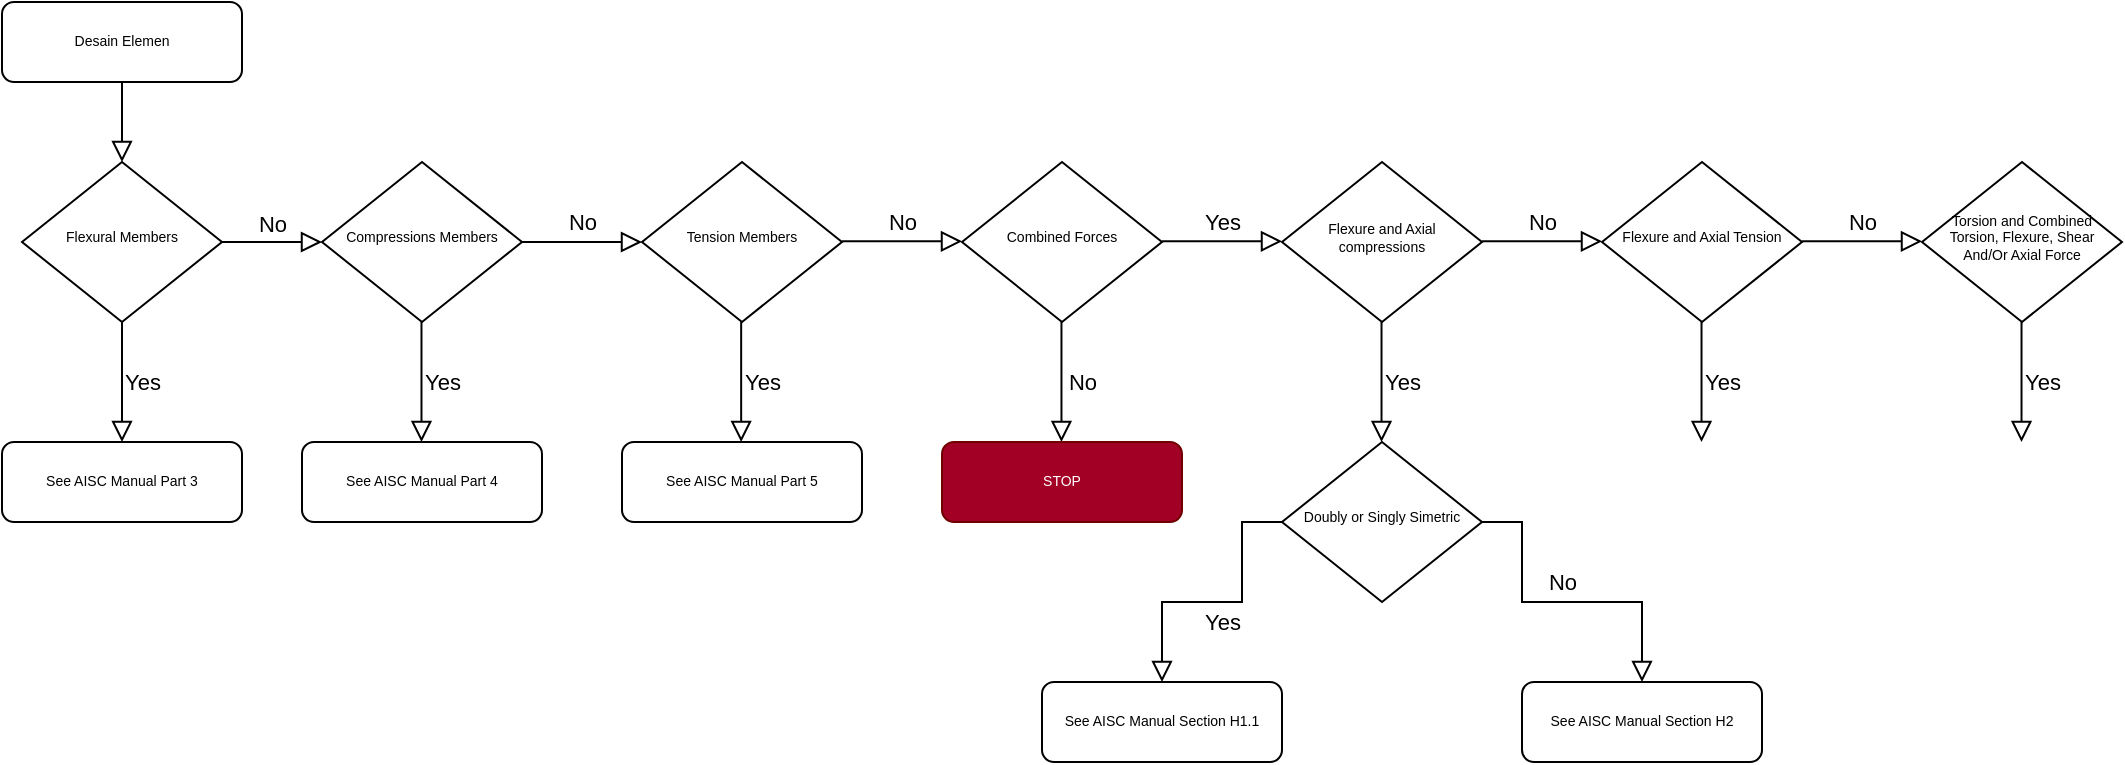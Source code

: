 <mxfile version="18.0.6" type="github">
  <diagram id="C5RBs43oDa-KdzZeNtuy" name="Page-1">
    <mxGraphModel dx="408" dy="470" grid="1" gridSize="10" guides="1" tooltips="1" connect="1" arrows="1" fold="1" page="1" pageScale="1" pageWidth="3300" pageHeight="4681" math="0" shadow="0">
      <root>
        <mxCell id="WIyWlLk6GJQsqaUBKTNV-0" />
        <mxCell id="WIyWlLk6GJQsqaUBKTNV-1" parent="WIyWlLk6GJQsqaUBKTNV-0" />
        <mxCell id="jvSXbim7RQ2kWvmTT3K5-10" style="edgeStyle=none;curved=1;rounded=0;orthogonalLoop=1;jettySize=auto;html=1;exitX=0.5;exitY=1;exitDx=0;exitDy=0;entryX=0.5;entryY=0;entryDx=0;entryDy=0;endArrow=block;startSize=6;endSize=8;sourcePerimeterSpacing=0;targetPerimeterSpacing=0;endFill=0;" edge="1" parent="WIyWlLk6GJQsqaUBKTNV-1" source="jvSXbim7RQ2kWvmTT3K5-0" target="jvSXbim7RQ2kWvmTT3K5-3">
          <mxGeometry relative="1" as="geometry" />
        </mxCell>
        <mxCell id="jvSXbim7RQ2kWvmTT3K5-0" value="Desain Elemen" style="rounded=1;whiteSpace=wrap;html=1;fontSize=7;glass=0;strokeWidth=1;shadow=0;" vertex="1" parent="WIyWlLk6GJQsqaUBKTNV-1">
          <mxGeometry y="40" width="120" height="40" as="geometry" />
        </mxCell>
        <mxCell id="jvSXbim7RQ2kWvmTT3K5-3" value="Flexural Members" style="rhombus;whiteSpace=wrap;html=1;shadow=0;fontFamily=Helvetica;fontSize=7;align=center;strokeWidth=1;spacing=6;spacingTop=-4;" vertex="1" parent="WIyWlLk6GJQsqaUBKTNV-1">
          <mxGeometry x="10" y="120" width="100" height="80" as="geometry" />
        </mxCell>
        <mxCell id="jvSXbim7RQ2kWvmTT3K5-4" value="No" style="edgeStyle=orthogonalEdgeStyle;rounded=0;html=1;jettySize=auto;orthogonalLoop=1;fontSize=11;endArrow=block;endFill=0;endSize=8;strokeWidth=1;shadow=0;labelBackgroundColor=none;entryX=0;entryY=0.5;entryDx=0;entryDy=0;" edge="1" parent="WIyWlLk6GJQsqaUBKTNV-1" source="jvSXbim7RQ2kWvmTT3K5-3">
          <mxGeometry y="10" relative="1" as="geometry">
            <mxPoint as="offset" />
            <mxPoint x="120.0" y="169.71" as="sourcePoint" />
            <mxPoint x="160" y="160" as="targetPoint" />
          </mxGeometry>
        </mxCell>
        <mxCell id="jvSXbim7RQ2kWvmTT3K5-9" value="Yes" style="edgeStyle=orthogonalEdgeStyle;rounded=0;html=1;jettySize=auto;orthogonalLoop=1;fontSize=11;endArrow=block;endFill=0;endSize=8;strokeWidth=1;shadow=0;labelBackgroundColor=none;entryX=0.5;entryY=0;entryDx=0;entryDy=0;exitX=0.5;exitY=1;exitDx=0;exitDy=0;" edge="1" parent="WIyWlLk6GJQsqaUBKTNV-1" source="jvSXbim7RQ2kWvmTT3K5-3">
          <mxGeometry y="10" relative="1" as="geometry">
            <mxPoint as="offset" />
            <mxPoint x="50" y="260" as="sourcePoint" />
            <mxPoint x="60" y="260.0" as="targetPoint" />
          </mxGeometry>
        </mxCell>
        <mxCell id="jvSXbim7RQ2kWvmTT3K5-15" value="Compressions Members" style="rhombus;whiteSpace=wrap;html=1;shadow=0;fontFamily=Helvetica;fontSize=7;align=center;strokeWidth=1;spacing=6;spacingTop=-4;" vertex="1" parent="WIyWlLk6GJQsqaUBKTNV-1">
          <mxGeometry x="160" y="120" width="100" height="80" as="geometry" />
        </mxCell>
        <mxCell id="jvSXbim7RQ2kWvmTT3K5-16" value="Tension Members" style="rhombus;whiteSpace=wrap;html=1;shadow=0;fontFamily=Helvetica;fontSize=7;align=center;strokeWidth=1;spacing=6;spacingTop=-4;" vertex="1" parent="WIyWlLk6GJQsqaUBKTNV-1">
          <mxGeometry x="320" y="120" width="100" height="80" as="geometry" />
        </mxCell>
        <mxCell id="jvSXbim7RQ2kWvmTT3K5-17" value="Combined Forces" style="rhombus;whiteSpace=wrap;html=1;shadow=0;fontFamily=Helvetica;fontSize=7;align=center;strokeWidth=1;spacing=6;spacingTop=-4;" vertex="1" parent="WIyWlLk6GJQsqaUBKTNV-1">
          <mxGeometry x="480" y="120" width="100" height="80" as="geometry" />
        </mxCell>
        <mxCell id="jvSXbim7RQ2kWvmTT3K5-18" value="Flexure and Axial compressions" style="rhombus;whiteSpace=wrap;html=1;shadow=0;fontFamily=Helvetica;fontSize=7;align=center;strokeWidth=1;spacing=6;spacingTop=-4;" vertex="1" parent="WIyWlLk6GJQsqaUBKTNV-1">
          <mxGeometry x="640" y="120" width="100" height="80" as="geometry" />
        </mxCell>
        <mxCell id="jvSXbim7RQ2kWvmTT3K5-19" value="Flexure and Axial Tension" style="rhombus;whiteSpace=wrap;html=1;shadow=0;fontFamily=Helvetica;fontSize=7;align=center;strokeWidth=1;spacing=6;spacingTop=-4;" vertex="1" parent="WIyWlLk6GJQsqaUBKTNV-1">
          <mxGeometry x="800" y="120" width="100" height="80" as="geometry" />
        </mxCell>
        <mxCell id="jvSXbim7RQ2kWvmTT3K5-20" value="Torsion and Combined Torsion, Flexure, Shear And/Or Axial Force" style="rhombus;whiteSpace=wrap;html=1;shadow=0;fontFamily=Helvetica;fontSize=7;align=center;strokeWidth=1;spacing=6;spacingTop=-4;" vertex="1" parent="WIyWlLk6GJQsqaUBKTNV-1">
          <mxGeometry x="960" y="120" width="100" height="80" as="geometry" />
        </mxCell>
        <mxCell id="jvSXbim7RQ2kWvmTT3K5-21" value="Yes" style="edgeStyle=orthogonalEdgeStyle;rounded=0;html=1;jettySize=auto;orthogonalLoop=1;fontSize=11;endArrow=block;endFill=0;endSize=8;strokeWidth=1;shadow=0;labelBackgroundColor=none;entryX=0.5;entryY=0;entryDx=0;entryDy=0;exitX=0.5;exitY=1;exitDx=0;exitDy=0;" edge="1" parent="WIyWlLk6GJQsqaUBKTNV-1">
          <mxGeometry y="10" relative="1" as="geometry">
            <mxPoint as="offset" />
            <mxPoint x="209.74" y="200" as="sourcePoint" />
            <mxPoint x="209.74" y="260.0" as="targetPoint" />
          </mxGeometry>
        </mxCell>
        <mxCell id="jvSXbim7RQ2kWvmTT3K5-22" value="Yes" style="edgeStyle=orthogonalEdgeStyle;rounded=0;html=1;jettySize=auto;orthogonalLoop=1;fontSize=11;endArrow=block;endFill=0;endSize=8;strokeWidth=1;shadow=0;labelBackgroundColor=none;entryX=0.5;entryY=0;entryDx=0;entryDy=0;exitX=0.5;exitY=1;exitDx=0;exitDy=0;" edge="1" parent="WIyWlLk6GJQsqaUBKTNV-1">
          <mxGeometry y="10" relative="1" as="geometry">
            <mxPoint as="offset" />
            <mxPoint x="849.76" y="200" as="sourcePoint" />
            <mxPoint x="849.76" y="260.0" as="targetPoint" />
          </mxGeometry>
        </mxCell>
        <mxCell id="jvSXbim7RQ2kWvmTT3K5-23" value="Yes" style="edgeStyle=orthogonalEdgeStyle;rounded=0;html=1;jettySize=auto;orthogonalLoop=1;fontSize=11;endArrow=block;endFill=0;endSize=8;strokeWidth=1;shadow=0;labelBackgroundColor=none;entryX=0.5;entryY=0;entryDx=0;entryDy=0;exitX=0.5;exitY=1;exitDx=0;exitDy=0;" edge="1" parent="WIyWlLk6GJQsqaUBKTNV-1">
          <mxGeometry y="10" relative="1" as="geometry">
            <mxPoint as="offset" />
            <mxPoint x="689.76" y="200" as="sourcePoint" />
            <mxPoint x="689.76" y="260.0" as="targetPoint" />
          </mxGeometry>
        </mxCell>
        <mxCell id="jvSXbim7RQ2kWvmTT3K5-24" value="No" style="edgeStyle=orthogonalEdgeStyle;rounded=0;html=1;jettySize=auto;orthogonalLoop=1;fontSize=11;endArrow=block;endFill=0;endSize=8;strokeWidth=1;shadow=0;labelBackgroundColor=none;entryX=0.5;entryY=0;entryDx=0;entryDy=0;exitX=0.5;exitY=1;exitDx=0;exitDy=0;" edge="1" parent="WIyWlLk6GJQsqaUBKTNV-1">
          <mxGeometry y="10" relative="1" as="geometry">
            <mxPoint as="offset" />
            <mxPoint x="529.73" y="200" as="sourcePoint" />
            <mxPoint x="529.73" y="260.0" as="targetPoint" />
          </mxGeometry>
        </mxCell>
        <mxCell id="jvSXbim7RQ2kWvmTT3K5-25" value="Yes" style="edgeStyle=orthogonalEdgeStyle;rounded=0;html=1;jettySize=auto;orthogonalLoop=1;fontSize=11;endArrow=block;endFill=0;endSize=8;strokeWidth=1;shadow=0;labelBackgroundColor=none;entryX=0.5;entryY=0;entryDx=0;entryDy=0;exitX=0.5;exitY=1;exitDx=0;exitDy=0;" edge="1" parent="WIyWlLk6GJQsqaUBKTNV-1">
          <mxGeometry y="10" relative="1" as="geometry">
            <mxPoint as="offset" />
            <mxPoint x="369.58" y="200" as="sourcePoint" />
            <mxPoint x="369.58" y="260.0" as="targetPoint" />
          </mxGeometry>
        </mxCell>
        <mxCell id="jvSXbim7RQ2kWvmTT3K5-26" value="Yes" style="edgeStyle=orthogonalEdgeStyle;rounded=0;html=1;jettySize=auto;orthogonalLoop=1;fontSize=11;endArrow=block;endFill=0;endSize=8;strokeWidth=1;shadow=0;labelBackgroundColor=none;entryX=0.5;entryY=0;entryDx=0;entryDy=0;exitX=0.5;exitY=1;exitDx=0;exitDy=0;" edge="1" parent="WIyWlLk6GJQsqaUBKTNV-1">
          <mxGeometry y="10" relative="1" as="geometry">
            <mxPoint as="offset" />
            <mxPoint x="1009.76" y="200" as="sourcePoint" />
            <mxPoint x="1009.76" y="260.0" as="targetPoint" />
          </mxGeometry>
        </mxCell>
        <mxCell id="jvSXbim7RQ2kWvmTT3K5-27" value="No" style="edgeStyle=orthogonalEdgeStyle;rounded=0;html=1;jettySize=auto;orthogonalLoop=1;fontSize=11;endArrow=block;endFill=0;endSize=8;strokeWidth=1;shadow=0;labelBackgroundColor=none;entryX=0;entryY=0.5;entryDx=0;entryDy=0;exitX=1;exitY=0.5;exitDx=0;exitDy=0;" edge="1" parent="WIyWlLk6GJQsqaUBKTNV-1" source="jvSXbim7RQ2kWvmTT3K5-15" target="jvSXbim7RQ2kWvmTT3K5-16">
          <mxGeometry y="10" relative="1" as="geometry">
            <mxPoint as="offset" />
            <mxPoint x="120" y="170" as="sourcePoint" />
            <mxPoint x="170" y="170" as="targetPoint" />
          </mxGeometry>
        </mxCell>
        <mxCell id="jvSXbim7RQ2kWvmTT3K5-28" value="No" style="edgeStyle=orthogonalEdgeStyle;rounded=0;html=1;jettySize=auto;orthogonalLoop=1;fontSize=11;endArrow=block;endFill=0;endSize=8;strokeWidth=1;shadow=0;labelBackgroundColor=none;entryX=0;entryY=0.5;entryDx=0;entryDy=0;exitX=1;exitY=0.5;exitDx=0;exitDy=0;" edge="1" parent="WIyWlLk6GJQsqaUBKTNV-1">
          <mxGeometry y="10" relative="1" as="geometry">
            <mxPoint as="offset" />
            <mxPoint x="420" y="159.67" as="sourcePoint" />
            <mxPoint x="480" y="159.67" as="targetPoint" />
          </mxGeometry>
        </mxCell>
        <mxCell id="jvSXbim7RQ2kWvmTT3K5-29" value="Yes" style="edgeStyle=orthogonalEdgeStyle;rounded=0;html=1;jettySize=auto;orthogonalLoop=1;fontSize=11;endArrow=block;endFill=0;endSize=8;strokeWidth=1;shadow=0;labelBackgroundColor=none;entryX=0;entryY=0.5;entryDx=0;entryDy=0;exitX=1;exitY=0.5;exitDx=0;exitDy=0;" edge="1" parent="WIyWlLk6GJQsqaUBKTNV-1">
          <mxGeometry y="10" relative="1" as="geometry">
            <mxPoint as="offset" />
            <mxPoint x="580" y="159.67" as="sourcePoint" />
            <mxPoint x="640" y="159.67" as="targetPoint" />
          </mxGeometry>
        </mxCell>
        <mxCell id="jvSXbim7RQ2kWvmTT3K5-30" value="No" style="edgeStyle=orthogonalEdgeStyle;rounded=0;html=1;jettySize=auto;orthogonalLoop=1;fontSize=11;endArrow=block;endFill=0;endSize=8;strokeWidth=1;shadow=0;labelBackgroundColor=none;entryX=0;entryY=0.5;entryDx=0;entryDy=0;exitX=1;exitY=0.5;exitDx=0;exitDy=0;" edge="1" parent="WIyWlLk6GJQsqaUBKTNV-1">
          <mxGeometry y="10" relative="1" as="geometry">
            <mxPoint as="offset" />
            <mxPoint x="740" y="159.67" as="sourcePoint" />
            <mxPoint x="800" y="159.67" as="targetPoint" />
          </mxGeometry>
        </mxCell>
        <mxCell id="jvSXbim7RQ2kWvmTT3K5-31" value="No" style="edgeStyle=orthogonalEdgeStyle;rounded=0;html=1;jettySize=auto;orthogonalLoop=1;fontSize=11;endArrow=block;endFill=0;endSize=8;strokeWidth=1;shadow=0;labelBackgroundColor=none;entryX=0;entryY=0.5;entryDx=0;entryDy=0;exitX=1;exitY=0.5;exitDx=0;exitDy=0;" edge="1" parent="WIyWlLk6GJQsqaUBKTNV-1">
          <mxGeometry y="10" relative="1" as="geometry">
            <mxPoint as="offset" />
            <mxPoint x="900" y="159.67" as="sourcePoint" />
            <mxPoint x="960" y="159.67" as="targetPoint" />
          </mxGeometry>
        </mxCell>
        <mxCell id="jvSXbim7RQ2kWvmTT3K5-32" value="See AISC Manual Part 3" style="rounded=1;whiteSpace=wrap;html=1;fontSize=7;glass=0;strokeWidth=1;shadow=0;" vertex="1" parent="WIyWlLk6GJQsqaUBKTNV-1">
          <mxGeometry y="260" width="120" height="40" as="geometry" />
        </mxCell>
        <mxCell id="jvSXbim7RQ2kWvmTT3K5-33" value="See AISC Manual Part 4" style="rounded=1;whiteSpace=wrap;html=1;fontSize=7;glass=0;strokeWidth=1;shadow=0;" vertex="1" parent="WIyWlLk6GJQsqaUBKTNV-1">
          <mxGeometry x="150" y="260" width="120" height="40" as="geometry" />
        </mxCell>
        <mxCell id="jvSXbim7RQ2kWvmTT3K5-34" value="See AISC Manual Part 5" style="rounded=1;whiteSpace=wrap;html=1;fontSize=7;glass=0;strokeWidth=1;shadow=0;" vertex="1" parent="WIyWlLk6GJQsqaUBKTNV-1">
          <mxGeometry x="310" y="260" width="120" height="40" as="geometry" />
        </mxCell>
        <mxCell id="jvSXbim7RQ2kWvmTT3K5-35" value="STOP" style="rounded=1;whiteSpace=wrap;html=1;fontSize=7;glass=0;strokeWidth=1;shadow=0;fillColor=#a20025;fontColor=#ffffff;strokeColor=#6F0000;" vertex="1" parent="WIyWlLk6GJQsqaUBKTNV-1">
          <mxGeometry x="470" y="260" width="120" height="40" as="geometry" />
        </mxCell>
        <mxCell id="jvSXbim7RQ2kWvmTT3K5-37" value="See AISC Manual Section H1.1" style="rounded=1;whiteSpace=wrap;html=1;fontSize=7;glass=0;strokeWidth=1;shadow=0;" vertex="1" parent="WIyWlLk6GJQsqaUBKTNV-1">
          <mxGeometry x="520" y="380" width="120" height="40" as="geometry" />
        </mxCell>
        <mxCell id="jvSXbim7RQ2kWvmTT3K5-38" value="Doubly or Singly Simetric" style="rhombus;whiteSpace=wrap;html=1;shadow=0;fontFamily=Helvetica;fontSize=7;align=center;strokeWidth=1;spacing=6;spacingTop=-4;" vertex="1" parent="WIyWlLk6GJQsqaUBKTNV-1">
          <mxGeometry x="640" y="260" width="100" height="80" as="geometry" />
        </mxCell>
        <mxCell id="jvSXbim7RQ2kWvmTT3K5-39" value="No" style="edgeStyle=orthogonalEdgeStyle;rounded=0;html=1;jettySize=auto;orthogonalLoop=1;fontSize=11;endArrow=block;endFill=0;endSize=8;strokeWidth=1;shadow=0;labelBackgroundColor=none;entryX=0.5;entryY=0;entryDx=0;entryDy=0;exitX=1;exitY=0.5;exitDx=0;exitDy=0;" edge="1" parent="WIyWlLk6GJQsqaUBKTNV-1" target="jvSXbim7RQ2kWvmTT3K5-41">
          <mxGeometry y="10" relative="1" as="geometry">
            <mxPoint as="offset" />
            <mxPoint x="740" y="300" as="sourcePoint" />
            <mxPoint x="800" y="300" as="targetPoint" />
            <Array as="points">
              <mxPoint x="760" y="300" />
              <mxPoint x="760" y="340" />
              <mxPoint x="820" y="340" />
            </Array>
          </mxGeometry>
        </mxCell>
        <mxCell id="jvSXbim7RQ2kWvmTT3K5-40" value="Yes" style="edgeStyle=orthogonalEdgeStyle;rounded=0;html=1;jettySize=auto;orthogonalLoop=1;fontSize=11;endArrow=block;endFill=0;endSize=8;strokeWidth=1;shadow=0;labelBackgroundColor=none;entryX=0.5;entryY=0;entryDx=0;entryDy=0;exitX=0;exitY=0.5;exitDx=0;exitDy=0;" edge="1" parent="WIyWlLk6GJQsqaUBKTNV-1" source="jvSXbim7RQ2kWvmTT3K5-38" target="jvSXbim7RQ2kWvmTT3K5-37">
          <mxGeometry y="10" relative="1" as="geometry">
            <mxPoint as="offset" />
            <mxPoint x="689.8" y="340" as="sourcePoint" />
            <mxPoint x="689.8" y="400.0" as="targetPoint" />
            <Array as="points">
              <mxPoint x="620" y="300" />
              <mxPoint x="620" y="340" />
              <mxPoint x="580" y="340" />
            </Array>
          </mxGeometry>
        </mxCell>
        <mxCell id="jvSXbim7RQ2kWvmTT3K5-41" value="See AISC Manual Section H2" style="rounded=1;whiteSpace=wrap;html=1;fontSize=7;glass=0;strokeWidth=1;shadow=0;" vertex="1" parent="WIyWlLk6GJQsqaUBKTNV-1">
          <mxGeometry x="760" y="380" width="120" height="40" as="geometry" />
        </mxCell>
      </root>
    </mxGraphModel>
  </diagram>
</mxfile>
